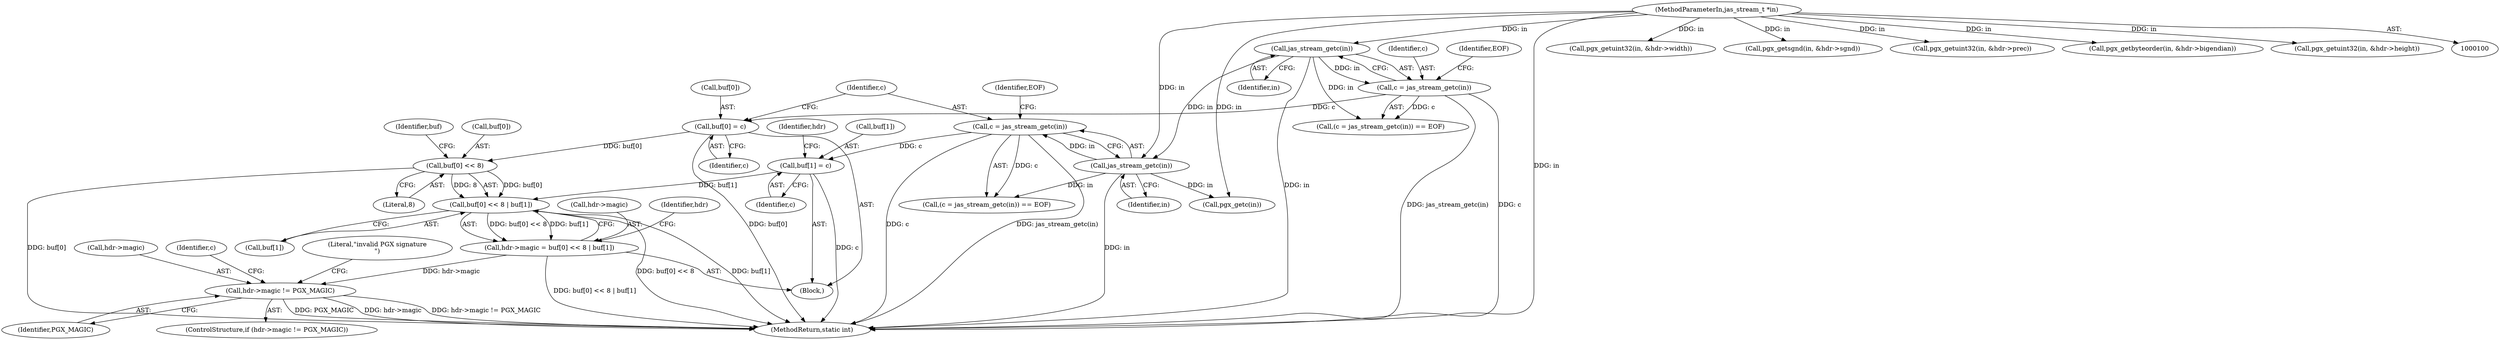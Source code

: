 digraph "0_jasper_d42b2388f7f8e0332c846675133acea151fc557a_44@array" {
"1000138" [label="(Call,buf[0] << 8 | buf[1])"];
"1000139" [label="(Call,buf[0] << 8)"];
"1000115" [label="(Call,buf[0] = c)"];
"1000108" [label="(Call,c = jas_stream_getc(in))"];
"1000110" [label="(Call,jas_stream_getc(in))"];
"1000101" [label="(MethodParameterIn,jas_stream_t *in)"];
"1000129" [label="(Call,buf[1] = c)"];
"1000122" [label="(Call,c = jas_stream_getc(in))"];
"1000124" [label="(Call,jas_stream_getc(in))"];
"1000134" [label="(Call,hdr->magic = buf[0] << 8 | buf[1])"];
"1000148" [label="(Call,hdr->magic != PGX_MAGIC)"];
"1000108" [label="(Call,c = jas_stream_getc(in))"];
"1000116" [label="(Call,buf[0])"];
"1000130" [label="(Call,buf[1])"];
"1000109" [label="(Identifier,c)"];
"1000111" [label="(Identifier,in)"];
"1000125" [label="(Identifier,in)"];
"1000138" [label="(Call,buf[0] << 8 | buf[1])"];
"1000204" [label="(Call,pgx_getuint32(in, &hdr->width))"];
"1000145" [label="(Identifier,buf)"];
"1000101" [label="(MethodParameterIn,jas_stream_t *in)"];
"1000182" [label="(Call,pgx_getsgnd(in, &hdr->sgnd))"];
"1000136" [label="(Identifier,hdr)"];
"1000115" [label="(Call,buf[0] = c)"];
"1000144" [label="(Call,buf[1])"];
"1000110" [label="(Call,jas_stream_getc(in))"];
"1000119" [label="(Identifier,c)"];
"1000124" [label="(Call,jas_stream_getc(in))"];
"1000133" [label="(Identifier,c)"];
"1000193" [label="(Call,pgx_getuint32(in, &hdr->prec))"];
"1000135" [label="(Call,hdr->magic)"];
"1000123" [label="(Identifier,c)"];
"1000129" [label="(Call,buf[1] = c)"];
"1000147" [label="(ControlStructure,if (hdr->magic != PGX_MAGIC))"];
"1000150" [label="(Identifier,hdr)"];
"1000152" [label="(Identifier,PGX_MAGIC)"];
"1000112" [label="(Identifier,EOF)"];
"1000149" [label="(Call,hdr->magic)"];
"1000231" [label="(MethodReturn,static int)"];
"1000161" [label="(Identifier,c)"];
"1000107" [label="(Call,(c = jas_stream_getc(in)) == EOF)"];
"1000134" [label="(Call,hdr->magic = buf[0] << 8 | buf[1])"];
"1000121" [label="(Call,(c = jas_stream_getc(in)) == EOF)"];
"1000139" [label="(Call,buf[0] << 8)"];
"1000171" [label="(Call,pgx_getbyteorder(in, &hdr->bigendian))"];
"1000103" [label="(Block,)"];
"1000143" [label="(Literal,8)"];
"1000162" [label="(Call,pgx_getc(in))"];
"1000122" [label="(Call,c = jas_stream_getc(in))"];
"1000148" [label="(Call,hdr->magic != PGX_MAGIC)"];
"1000155" [label="(Literal,\"invalid PGX signature\n\")"];
"1000126" [label="(Identifier,EOF)"];
"1000215" [label="(Call,pgx_getuint32(in, &hdr->height))"];
"1000140" [label="(Call,buf[0])"];
"1000138" -> "1000134"  [label="AST: "];
"1000138" -> "1000144"  [label="CFG: "];
"1000139" -> "1000138"  [label="AST: "];
"1000144" -> "1000138"  [label="AST: "];
"1000134" -> "1000138"  [label="CFG: "];
"1000138" -> "1000231"  [label="DDG: buf[0] << 8"];
"1000138" -> "1000231"  [label="DDG: buf[1]"];
"1000138" -> "1000134"  [label="DDG: buf[0] << 8"];
"1000138" -> "1000134"  [label="DDG: buf[1]"];
"1000139" -> "1000138"  [label="DDG: buf[0]"];
"1000139" -> "1000138"  [label="DDG: 8"];
"1000129" -> "1000138"  [label="DDG: buf[1]"];
"1000139" -> "1000143"  [label="CFG: "];
"1000140" -> "1000139"  [label="AST: "];
"1000143" -> "1000139"  [label="AST: "];
"1000145" -> "1000139"  [label="CFG: "];
"1000139" -> "1000231"  [label="DDG: buf[0]"];
"1000115" -> "1000139"  [label="DDG: buf[0]"];
"1000115" -> "1000103"  [label="AST: "];
"1000115" -> "1000119"  [label="CFG: "];
"1000116" -> "1000115"  [label="AST: "];
"1000119" -> "1000115"  [label="AST: "];
"1000123" -> "1000115"  [label="CFG: "];
"1000115" -> "1000231"  [label="DDG: buf[0]"];
"1000108" -> "1000115"  [label="DDG: c"];
"1000108" -> "1000107"  [label="AST: "];
"1000108" -> "1000110"  [label="CFG: "];
"1000109" -> "1000108"  [label="AST: "];
"1000110" -> "1000108"  [label="AST: "];
"1000112" -> "1000108"  [label="CFG: "];
"1000108" -> "1000231"  [label="DDG: c"];
"1000108" -> "1000231"  [label="DDG: jas_stream_getc(in)"];
"1000108" -> "1000107"  [label="DDG: c"];
"1000110" -> "1000108"  [label="DDG: in"];
"1000110" -> "1000111"  [label="CFG: "];
"1000111" -> "1000110"  [label="AST: "];
"1000110" -> "1000231"  [label="DDG: in"];
"1000110" -> "1000107"  [label="DDG: in"];
"1000101" -> "1000110"  [label="DDG: in"];
"1000110" -> "1000124"  [label="DDG: in"];
"1000101" -> "1000100"  [label="AST: "];
"1000101" -> "1000231"  [label="DDG: in"];
"1000101" -> "1000124"  [label="DDG: in"];
"1000101" -> "1000162"  [label="DDG: in"];
"1000101" -> "1000171"  [label="DDG: in"];
"1000101" -> "1000182"  [label="DDG: in"];
"1000101" -> "1000193"  [label="DDG: in"];
"1000101" -> "1000204"  [label="DDG: in"];
"1000101" -> "1000215"  [label="DDG: in"];
"1000129" -> "1000103"  [label="AST: "];
"1000129" -> "1000133"  [label="CFG: "];
"1000130" -> "1000129"  [label="AST: "];
"1000133" -> "1000129"  [label="AST: "];
"1000136" -> "1000129"  [label="CFG: "];
"1000129" -> "1000231"  [label="DDG: c"];
"1000122" -> "1000129"  [label="DDG: c"];
"1000122" -> "1000121"  [label="AST: "];
"1000122" -> "1000124"  [label="CFG: "];
"1000123" -> "1000122"  [label="AST: "];
"1000124" -> "1000122"  [label="AST: "];
"1000126" -> "1000122"  [label="CFG: "];
"1000122" -> "1000231"  [label="DDG: c"];
"1000122" -> "1000231"  [label="DDG: jas_stream_getc(in)"];
"1000122" -> "1000121"  [label="DDG: c"];
"1000124" -> "1000122"  [label="DDG: in"];
"1000124" -> "1000125"  [label="CFG: "];
"1000125" -> "1000124"  [label="AST: "];
"1000124" -> "1000231"  [label="DDG: in"];
"1000124" -> "1000121"  [label="DDG: in"];
"1000124" -> "1000162"  [label="DDG: in"];
"1000134" -> "1000103"  [label="AST: "];
"1000135" -> "1000134"  [label="AST: "];
"1000150" -> "1000134"  [label="CFG: "];
"1000134" -> "1000231"  [label="DDG: buf[0] << 8 | buf[1]"];
"1000134" -> "1000148"  [label="DDG: hdr->magic"];
"1000148" -> "1000147"  [label="AST: "];
"1000148" -> "1000152"  [label="CFG: "];
"1000149" -> "1000148"  [label="AST: "];
"1000152" -> "1000148"  [label="AST: "];
"1000155" -> "1000148"  [label="CFG: "];
"1000161" -> "1000148"  [label="CFG: "];
"1000148" -> "1000231"  [label="DDG: PGX_MAGIC"];
"1000148" -> "1000231"  [label="DDG: hdr->magic"];
"1000148" -> "1000231"  [label="DDG: hdr->magic != PGX_MAGIC"];
}
